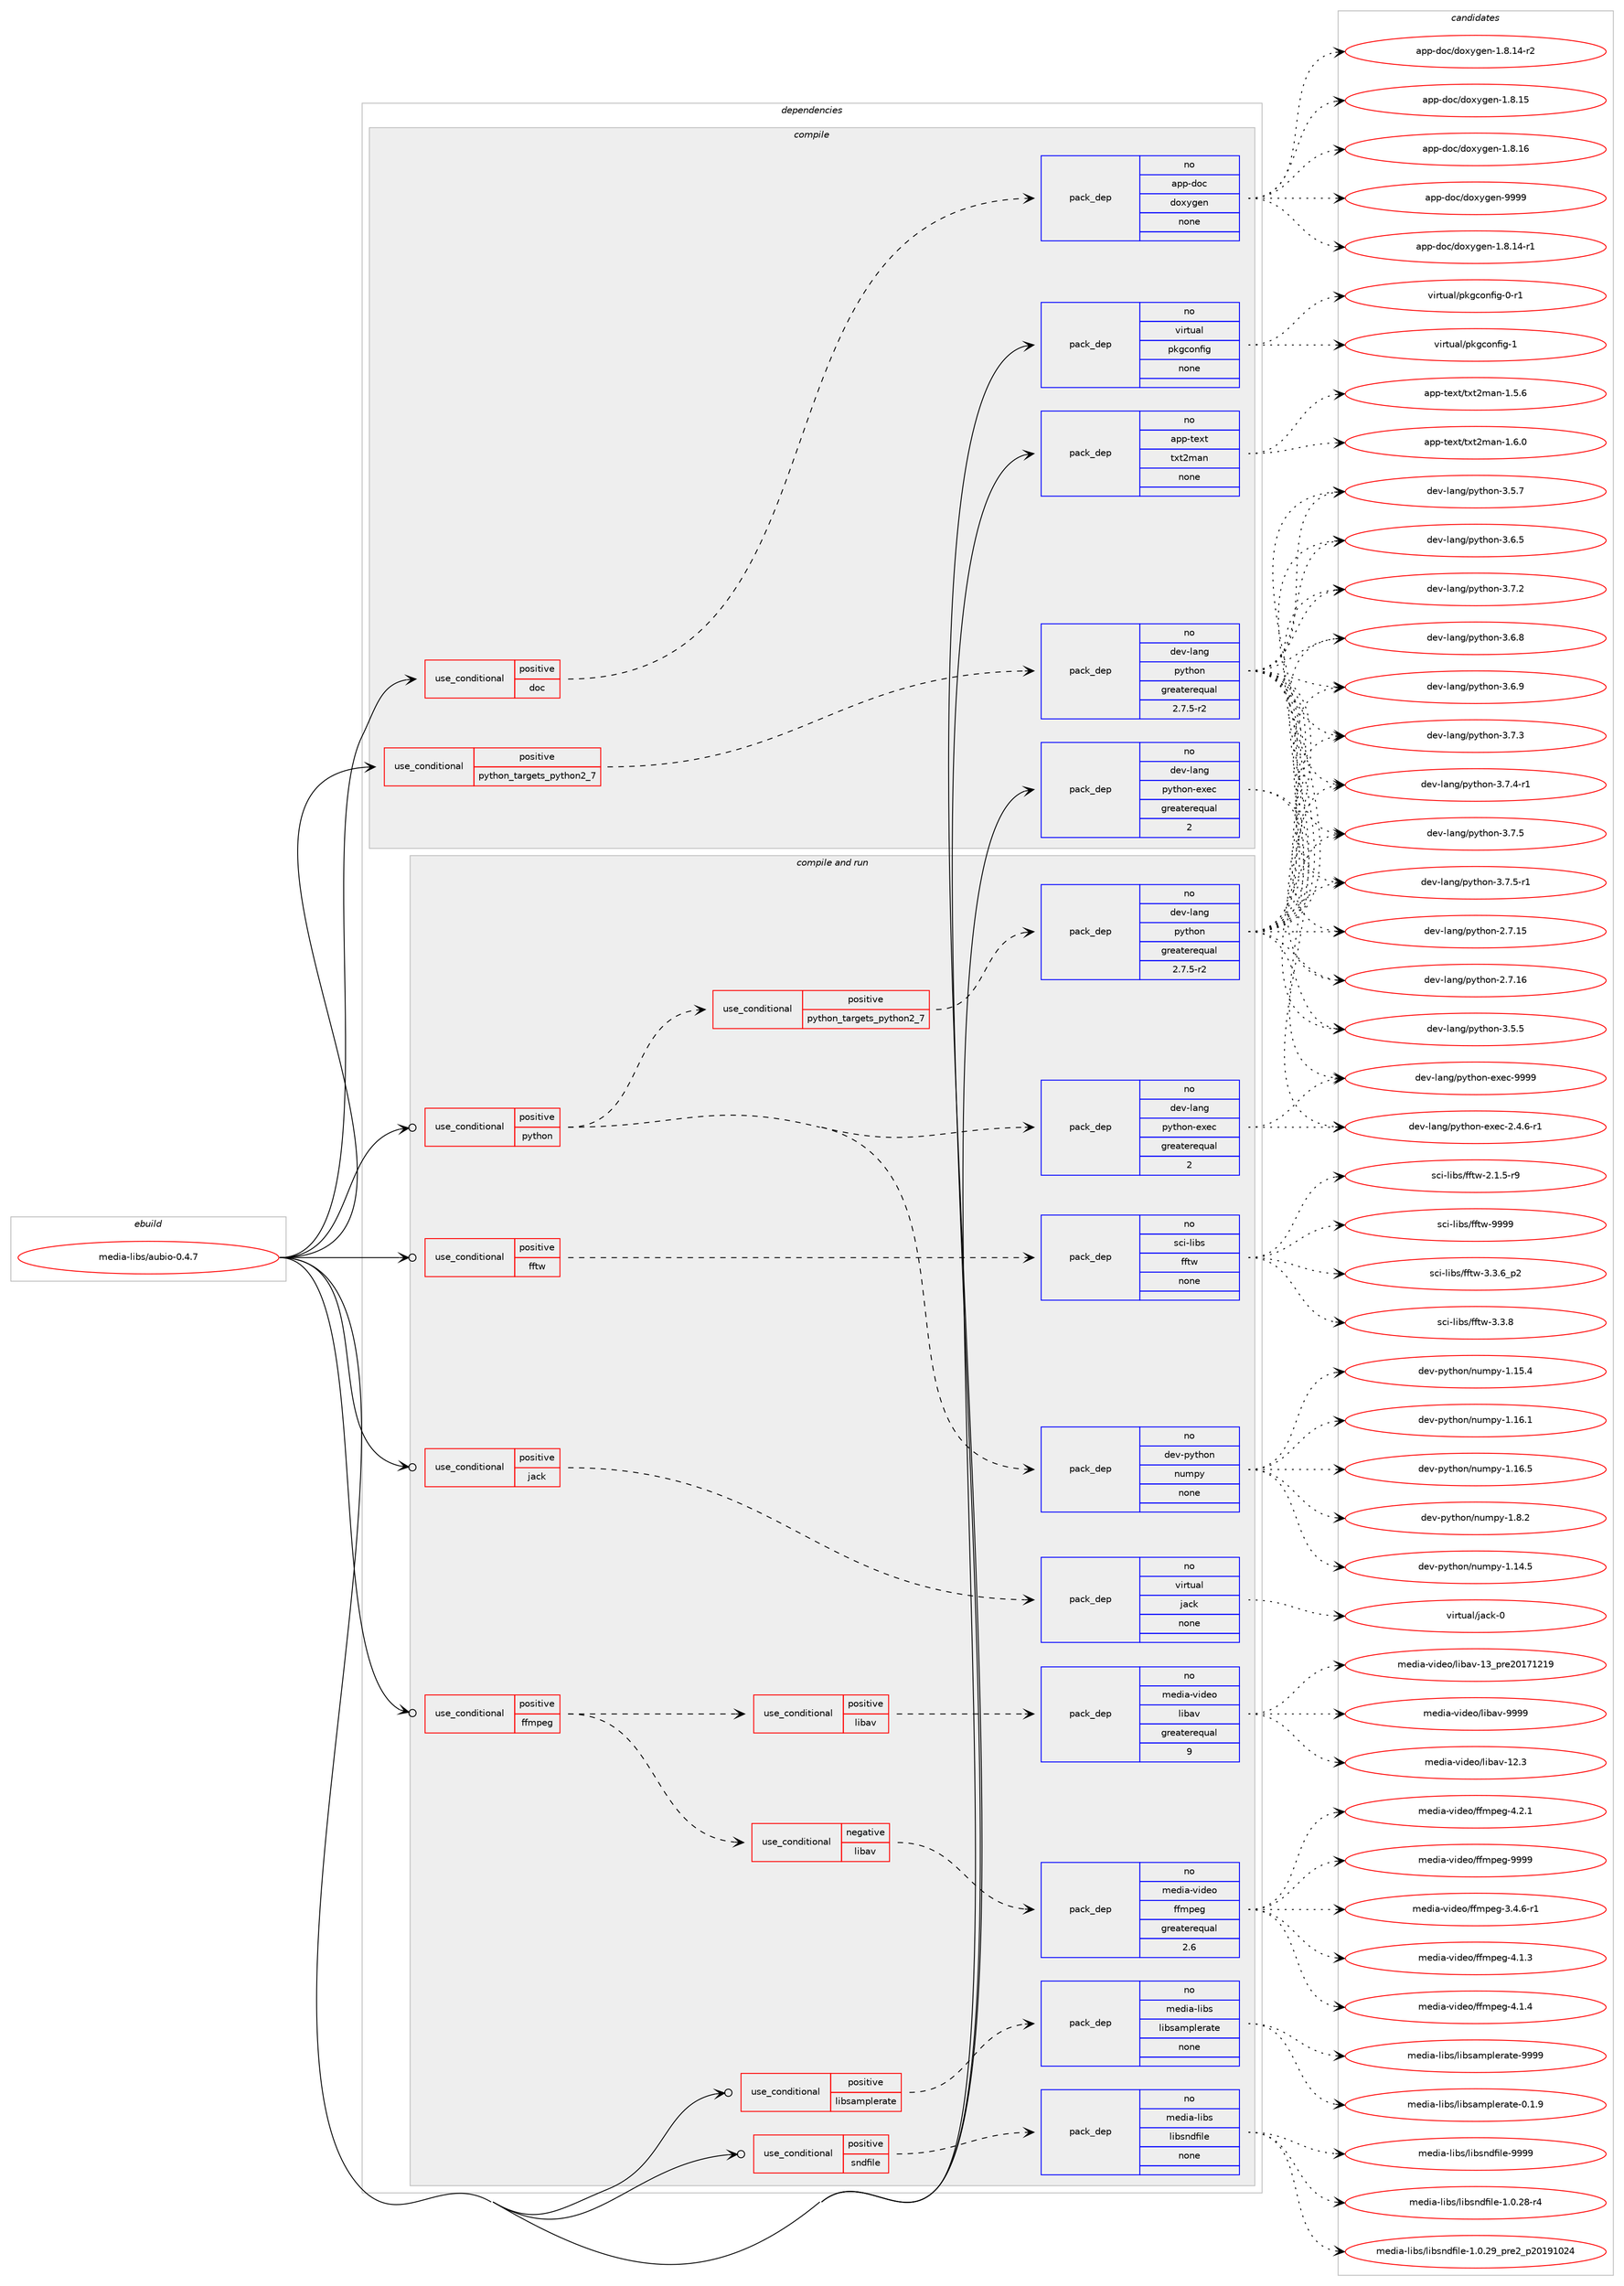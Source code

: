 digraph prolog {

# *************
# Graph options
# *************

newrank=true;
concentrate=true;
compound=true;
graph [rankdir=LR,fontname=Helvetica,fontsize=10,ranksep=1.5];#, ranksep=2.5, nodesep=0.2];
edge  [arrowhead=vee];
node  [fontname=Helvetica,fontsize=10];

# **********
# The ebuild
# **********

subgraph cluster_leftcol {
color=gray;
rank=same;
label=<<i>ebuild</i>>;
id [label="media-libs/aubio-0.4.7", color=red, width=4, href="../media-libs/aubio-0.4.7.svg"];
}

# ****************
# The dependencies
# ****************

subgraph cluster_midcol {
color=gray;
label=<<i>dependencies</i>>;
subgraph cluster_compile {
fillcolor="#eeeeee";
style=filled;
label=<<i>compile</i>>;
subgraph cond190658 {
dependency784294 [label=<<TABLE BORDER="0" CELLBORDER="1" CELLSPACING="0" CELLPADDING="4"><TR><TD ROWSPAN="3" CELLPADDING="10">use_conditional</TD></TR><TR><TD>positive</TD></TR><TR><TD>doc</TD></TR></TABLE>>, shape=none, color=red];
subgraph pack580028 {
dependency784295 [label=<<TABLE BORDER="0" CELLBORDER="1" CELLSPACING="0" CELLPADDING="4" WIDTH="220"><TR><TD ROWSPAN="6" CELLPADDING="30">pack_dep</TD></TR><TR><TD WIDTH="110">no</TD></TR><TR><TD>app-doc</TD></TR><TR><TD>doxygen</TD></TR><TR><TD>none</TD></TR><TR><TD></TD></TR></TABLE>>, shape=none, color=blue];
}
dependency784294:e -> dependency784295:w [weight=20,style="dashed",arrowhead="vee"];
}
id:e -> dependency784294:w [weight=20,style="solid",arrowhead="vee"];
subgraph cond190659 {
dependency784296 [label=<<TABLE BORDER="0" CELLBORDER="1" CELLSPACING="0" CELLPADDING="4"><TR><TD ROWSPAN="3" CELLPADDING="10">use_conditional</TD></TR><TR><TD>positive</TD></TR><TR><TD>python_targets_python2_7</TD></TR></TABLE>>, shape=none, color=red];
subgraph pack580029 {
dependency784297 [label=<<TABLE BORDER="0" CELLBORDER="1" CELLSPACING="0" CELLPADDING="4" WIDTH="220"><TR><TD ROWSPAN="6" CELLPADDING="30">pack_dep</TD></TR><TR><TD WIDTH="110">no</TD></TR><TR><TD>dev-lang</TD></TR><TR><TD>python</TD></TR><TR><TD>greaterequal</TD></TR><TR><TD>2.7.5-r2</TD></TR></TABLE>>, shape=none, color=blue];
}
dependency784296:e -> dependency784297:w [weight=20,style="dashed",arrowhead="vee"];
}
id:e -> dependency784296:w [weight=20,style="solid",arrowhead="vee"];
subgraph pack580030 {
dependency784298 [label=<<TABLE BORDER="0" CELLBORDER="1" CELLSPACING="0" CELLPADDING="4" WIDTH="220"><TR><TD ROWSPAN="6" CELLPADDING="30">pack_dep</TD></TR><TR><TD WIDTH="110">no</TD></TR><TR><TD>app-text</TD></TR><TR><TD>txt2man</TD></TR><TR><TD>none</TD></TR><TR><TD></TD></TR></TABLE>>, shape=none, color=blue];
}
id:e -> dependency784298:w [weight=20,style="solid",arrowhead="vee"];
subgraph pack580031 {
dependency784299 [label=<<TABLE BORDER="0" CELLBORDER="1" CELLSPACING="0" CELLPADDING="4" WIDTH="220"><TR><TD ROWSPAN="6" CELLPADDING="30">pack_dep</TD></TR><TR><TD WIDTH="110">no</TD></TR><TR><TD>dev-lang</TD></TR><TR><TD>python-exec</TD></TR><TR><TD>greaterequal</TD></TR><TR><TD>2</TD></TR></TABLE>>, shape=none, color=blue];
}
id:e -> dependency784299:w [weight=20,style="solid",arrowhead="vee"];
subgraph pack580032 {
dependency784300 [label=<<TABLE BORDER="0" CELLBORDER="1" CELLSPACING="0" CELLPADDING="4" WIDTH="220"><TR><TD ROWSPAN="6" CELLPADDING="30">pack_dep</TD></TR><TR><TD WIDTH="110">no</TD></TR><TR><TD>virtual</TD></TR><TR><TD>pkgconfig</TD></TR><TR><TD>none</TD></TR><TR><TD></TD></TR></TABLE>>, shape=none, color=blue];
}
id:e -> dependency784300:w [weight=20,style="solid",arrowhead="vee"];
}
subgraph cluster_compileandrun {
fillcolor="#eeeeee";
style=filled;
label=<<i>compile and run</i>>;
subgraph cond190660 {
dependency784301 [label=<<TABLE BORDER="0" CELLBORDER="1" CELLSPACING="0" CELLPADDING="4"><TR><TD ROWSPAN="3" CELLPADDING="10">use_conditional</TD></TR><TR><TD>positive</TD></TR><TR><TD>ffmpeg</TD></TR></TABLE>>, shape=none, color=red];
subgraph cond190661 {
dependency784302 [label=<<TABLE BORDER="0" CELLBORDER="1" CELLSPACING="0" CELLPADDING="4"><TR><TD ROWSPAN="3" CELLPADDING="10">use_conditional</TD></TR><TR><TD>negative</TD></TR><TR><TD>libav</TD></TR></TABLE>>, shape=none, color=red];
subgraph pack580033 {
dependency784303 [label=<<TABLE BORDER="0" CELLBORDER="1" CELLSPACING="0" CELLPADDING="4" WIDTH="220"><TR><TD ROWSPAN="6" CELLPADDING="30">pack_dep</TD></TR><TR><TD WIDTH="110">no</TD></TR><TR><TD>media-video</TD></TR><TR><TD>ffmpeg</TD></TR><TR><TD>greaterequal</TD></TR><TR><TD>2.6</TD></TR></TABLE>>, shape=none, color=blue];
}
dependency784302:e -> dependency784303:w [weight=20,style="dashed",arrowhead="vee"];
}
dependency784301:e -> dependency784302:w [weight=20,style="dashed",arrowhead="vee"];
subgraph cond190662 {
dependency784304 [label=<<TABLE BORDER="0" CELLBORDER="1" CELLSPACING="0" CELLPADDING="4"><TR><TD ROWSPAN="3" CELLPADDING="10">use_conditional</TD></TR><TR><TD>positive</TD></TR><TR><TD>libav</TD></TR></TABLE>>, shape=none, color=red];
subgraph pack580034 {
dependency784305 [label=<<TABLE BORDER="0" CELLBORDER="1" CELLSPACING="0" CELLPADDING="4" WIDTH="220"><TR><TD ROWSPAN="6" CELLPADDING="30">pack_dep</TD></TR><TR><TD WIDTH="110">no</TD></TR><TR><TD>media-video</TD></TR><TR><TD>libav</TD></TR><TR><TD>greaterequal</TD></TR><TR><TD>9</TD></TR></TABLE>>, shape=none, color=blue];
}
dependency784304:e -> dependency784305:w [weight=20,style="dashed",arrowhead="vee"];
}
dependency784301:e -> dependency784304:w [weight=20,style="dashed",arrowhead="vee"];
}
id:e -> dependency784301:w [weight=20,style="solid",arrowhead="odotvee"];
subgraph cond190663 {
dependency784306 [label=<<TABLE BORDER="0" CELLBORDER="1" CELLSPACING="0" CELLPADDING="4"><TR><TD ROWSPAN="3" CELLPADDING="10">use_conditional</TD></TR><TR><TD>positive</TD></TR><TR><TD>fftw</TD></TR></TABLE>>, shape=none, color=red];
subgraph pack580035 {
dependency784307 [label=<<TABLE BORDER="0" CELLBORDER="1" CELLSPACING="0" CELLPADDING="4" WIDTH="220"><TR><TD ROWSPAN="6" CELLPADDING="30">pack_dep</TD></TR><TR><TD WIDTH="110">no</TD></TR><TR><TD>sci-libs</TD></TR><TR><TD>fftw</TD></TR><TR><TD>none</TD></TR><TR><TD></TD></TR></TABLE>>, shape=none, color=blue];
}
dependency784306:e -> dependency784307:w [weight=20,style="dashed",arrowhead="vee"];
}
id:e -> dependency784306:w [weight=20,style="solid",arrowhead="odotvee"];
subgraph cond190664 {
dependency784308 [label=<<TABLE BORDER="0" CELLBORDER="1" CELLSPACING="0" CELLPADDING="4"><TR><TD ROWSPAN="3" CELLPADDING="10">use_conditional</TD></TR><TR><TD>positive</TD></TR><TR><TD>jack</TD></TR></TABLE>>, shape=none, color=red];
subgraph pack580036 {
dependency784309 [label=<<TABLE BORDER="0" CELLBORDER="1" CELLSPACING="0" CELLPADDING="4" WIDTH="220"><TR><TD ROWSPAN="6" CELLPADDING="30">pack_dep</TD></TR><TR><TD WIDTH="110">no</TD></TR><TR><TD>virtual</TD></TR><TR><TD>jack</TD></TR><TR><TD>none</TD></TR><TR><TD></TD></TR></TABLE>>, shape=none, color=blue];
}
dependency784308:e -> dependency784309:w [weight=20,style="dashed",arrowhead="vee"];
}
id:e -> dependency784308:w [weight=20,style="solid",arrowhead="odotvee"];
subgraph cond190665 {
dependency784310 [label=<<TABLE BORDER="0" CELLBORDER="1" CELLSPACING="0" CELLPADDING="4"><TR><TD ROWSPAN="3" CELLPADDING="10">use_conditional</TD></TR><TR><TD>positive</TD></TR><TR><TD>libsamplerate</TD></TR></TABLE>>, shape=none, color=red];
subgraph pack580037 {
dependency784311 [label=<<TABLE BORDER="0" CELLBORDER="1" CELLSPACING="0" CELLPADDING="4" WIDTH="220"><TR><TD ROWSPAN="6" CELLPADDING="30">pack_dep</TD></TR><TR><TD WIDTH="110">no</TD></TR><TR><TD>media-libs</TD></TR><TR><TD>libsamplerate</TD></TR><TR><TD>none</TD></TR><TR><TD></TD></TR></TABLE>>, shape=none, color=blue];
}
dependency784310:e -> dependency784311:w [weight=20,style="dashed",arrowhead="vee"];
}
id:e -> dependency784310:w [weight=20,style="solid",arrowhead="odotvee"];
subgraph cond190666 {
dependency784312 [label=<<TABLE BORDER="0" CELLBORDER="1" CELLSPACING="0" CELLPADDING="4"><TR><TD ROWSPAN="3" CELLPADDING="10">use_conditional</TD></TR><TR><TD>positive</TD></TR><TR><TD>python</TD></TR></TABLE>>, shape=none, color=red];
subgraph cond190667 {
dependency784313 [label=<<TABLE BORDER="0" CELLBORDER="1" CELLSPACING="0" CELLPADDING="4"><TR><TD ROWSPAN="3" CELLPADDING="10">use_conditional</TD></TR><TR><TD>positive</TD></TR><TR><TD>python_targets_python2_7</TD></TR></TABLE>>, shape=none, color=red];
subgraph pack580038 {
dependency784314 [label=<<TABLE BORDER="0" CELLBORDER="1" CELLSPACING="0" CELLPADDING="4" WIDTH="220"><TR><TD ROWSPAN="6" CELLPADDING="30">pack_dep</TD></TR><TR><TD WIDTH="110">no</TD></TR><TR><TD>dev-lang</TD></TR><TR><TD>python</TD></TR><TR><TD>greaterequal</TD></TR><TR><TD>2.7.5-r2</TD></TR></TABLE>>, shape=none, color=blue];
}
dependency784313:e -> dependency784314:w [weight=20,style="dashed",arrowhead="vee"];
}
dependency784312:e -> dependency784313:w [weight=20,style="dashed",arrowhead="vee"];
subgraph pack580039 {
dependency784315 [label=<<TABLE BORDER="0" CELLBORDER="1" CELLSPACING="0" CELLPADDING="4" WIDTH="220"><TR><TD ROWSPAN="6" CELLPADDING="30">pack_dep</TD></TR><TR><TD WIDTH="110">no</TD></TR><TR><TD>dev-lang</TD></TR><TR><TD>python-exec</TD></TR><TR><TD>greaterequal</TD></TR><TR><TD>2</TD></TR></TABLE>>, shape=none, color=blue];
}
dependency784312:e -> dependency784315:w [weight=20,style="dashed",arrowhead="vee"];
subgraph pack580040 {
dependency784316 [label=<<TABLE BORDER="0" CELLBORDER="1" CELLSPACING="0" CELLPADDING="4" WIDTH="220"><TR><TD ROWSPAN="6" CELLPADDING="30">pack_dep</TD></TR><TR><TD WIDTH="110">no</TD></TR><TR><TD>dev-python</TD></TR><TR><TD>numpy</TD></TR><TR><TD>none</TD></TR><TR><TD></TD></TR></TABLE>>, shape=none, color=blue];
}
dependency784312:e -> dependency784316:w [weight=20,style="dashed",arrowhead="vee"];
}
id:e -> dependency784312:w [weight=20,style="solid",arrowhead="odotvee"];
subgraph cond190668 {
dependency784317 [label=<<TABLE BORDER="0" CELLBORDER="1" CELLSPACING="0" CELLPADDING="4"><TR><TD ROWSPAN="3" CELLPADDING="10">use_conditional</TD></TR><TR><TD>positive</TD></TR><TR><TD>sndfile</TD></TR></TABLE>>, shape=none, color=red];
subgraph pack580041 {
dependency784318 [label=<<TABLE BORDER="0" CELLBORDER="1" CELLSPACING="0" CELLPADDING="4" WIDTH="220"><TR><TD ROWSPAN="6" CELLPADDING="30">pack_dep</TD></TR><TR><TD WIDTH="110">no</TD></TR><TR><TD>media-libs</TD></TR><TR><TD>libsndfile</TD></TR><TR><TD>none</TD></TR><TR><TD></TD></TR></TABLE>>, shape=none, color=blue];
}
dependency784317:e -> dependency784318:w [weight=20,style="dashed",arrowhead="vee"];
}
id:e -> dependency784317:w [weight=20,style="solid",arrowhead="odotvee"];
}
subgraph cluster_run {
fillcolor="#eeeeee";
style=filled;
label=<<i>run</i>>;
}
}

# **************
# The candidates
# **************

subgraph cluster_choices {
rank=same;
color=gray;
label=<<i>candidates</i>>;

subgraph choice580028 {
color=black;
nodesep=1;
choice97112112451001119947100111120121103101110454946564649524511449 [label="app-doc/doxygen-1.8.14-r1", color=red, width=4,href="../app-doc/doxygen-1.8.14-r1.svg"];
choice97112112451001119947100111120121103101110454946564649524511450 [label="app-doc/doxygen-1.8.14-r2", color=red, width=4,href="../app-doc/doxygen-1.8.14-r2.svg"];
choice9711211245100111994710011112012110310111045494656464953 [label="app-doc/doxygen-1.8.15", color=red, width=4,href="../app-doc/doxygen-1.8.15.svg"];
choice9711211245100111994710011112012110310111045494656464954 [label="app-doc/doxygen-1.8.16", color=red, width=4,href="../app-doc/doxygen-1.8.16.svg"];
choice971121124510011199471001111201211031011104557575757 [label="app-doc/doxygen-9999", color=red, width=4,href="../app-doc/doxygen-9999.svg"];
dependency784295:e -> choice97112112451001119947100111120121103101110454946564649524511449:w [style=dotted,weight="100"];
dependency784295:e -> choice97112112451001119947100111120121103101110454946564649524511450:w [style=dotted,weight="100"];
dependency784295:e -> choice9711211245100111994710011112012110310111045494656464953:w [style=dotted,weight="100"];
dependency784295:e -> choice9711211245100111994710011112012110310111045494656464954:w [style=dotted,weight="100"];
dependency784295:e -> choice971121124510011199471001111201211031011104557575757:w [style=dotted,weight="100"];
}
subgraph choice580029 {
color=black;
nodesep=1;
choice10010111845108971101034711212111610411111045504655464953 [label="dev-lang/python-2.7.15", color=red, width=4,href="../dev-lang/python-2.7.15.svg"];
choice10010111845108971101034711212111610411111045504655464954 [label="dev-lang/python-2.7.16", color=red, width=4,href="../dev-lang/python-2.7.16.svg"];
choice100101118451089711010347112121116104111110455146534653 [label="dev-lang/python-3.5.5", color=red, width=4,href="../dev-lang/python-3.5.5.svg"];
choice100101118451089711010347112121116104111110455146534655 [label="dev-lang/python-3.5.7", color=red, width=4,href="../dev-lang/python-3.5.7.svg"];
choice100101118451089711010347112121116104111110455146544653 [label="dev-lang/python-3.6.5", color=red, width=4,href="../dev-lang/python-3.6.5.svg"];
choice100101118451089711010347112121116104111110455146544656 [label="dev-lang/python-3.6.8", color=red, width=4,href="../dev-lang/python-3.6.8.svg"];
choice100101118451089711010347112121116104111110455146544657 [label="dev-lang/python-3.6.9", color=red, width=4,href="../dev-lang/python-3.6.9.svg"];
choice100101118451089711010347112121116104111110455146554650 [label="dev-lang/python-3.7.2", color=red, width=4,href="../dev-lang/python-3.7.2.svg"];
choice100101118451089711010347112121116104111110455146554651 [label="dev-lang/python-3.7.3", color=red, width=4,href="../dev-lang/python-3.7.3.svg"];
choice1001011184510897110103471121211161041111104551465546524511449 [label="dev-lang/python-3.7.4-r1", color=red, width=4,href="../dev-lang/python-3.7.4-r1.svg"];
choice100101118451089711010347112121116104111110455146554653 [label="dev-lang/python-3.7.5", color=red, width=4,href="../dev-lang/python-3.7.5.svg"];
choice1001011184510897110103471121211161041111104551465546534511449 [label="dev-lang/python-3.7.5-r1", color=red, width=4,href="../dev-lang/python-3.7.5-r1.svg"];
dependency784297:e -> choice10010111845108971101034711212111610411111045504655464953:w [style=dotted,weight="100"];
dependency784297:e -> choice10010111845108971101034711212111610411111045504655464954:w [style=dotted,weight="100"];
dependency784297:e -> choice100101118451089711010347112121116104111110455146534653:w [style=dotted,weight="100"];
dependency784297:e -> choice100101118451089711010347112121116104111110455146534655:w [style=dotted,weight="100"];
dependency784297:e -> choice100101118451089711010347112121116104111110455146544653:w [style=dotted,weight="100"];
dependency784297:e -> choice100101118451089711010347112121116104111110455146544656:w [style=dotted,weight="100"];
dependency784297:e -> choice100101118451089711010347112121116104111110455146544657:w [style=dotted,weight="100"];
dependency784297:e -> choice100101118451089711010347112121116104111110455146554650:w [style=dotted,weight="100"];
dependency784297:e -> choice100101118451089711010347112121116104111110455146554651:w [style=dotted,weight="100"];
dependency784297:e -> choice1001011184510897110103471121211161041111104551465546524511449:w [style=dotted,weight="100"];
dependency784297:e -> choice100101118451089711010347112121116104111110455146554653:w [style=dotted,weight="100"];
dependency784297:e -> choice1001011184510897110103471121211161041111104551465546534511449:w [style=dotted,weight="100"];
}
subgraph choice580030 {
color=black;
nodesep=1;
choice9711211245116101120116471161201165010997110454946534654 [label="app-text/txt2man-1.5.6", color=red, width=4,href="../app-text/txt2man-1.5.6.svg"];
choice9711211245116101120116471161201165010997110454946544648 [label="app-text/txt2man-1.6.0", color=red, width=4,href="../app-text/txt2man-1.6.0.svg"];
dependency784298:e -> choice9711211245116101120116471161201165010997110454946534654:w [style=dotted,weight="100"];
dependency784298:e -> choice9711211245116101120116471161201165010997110454946544648:w [style=dotted,weight="100"];
}
subgraph choice580031 {
color=black;
nodesep=1;
choice10010111845108971101034711212111610411111045101120101994550465246544511449 [label="dev-lang/python-exec-2.4.6-r1", color=red, width=4,href="../dev-lang/python-exec-2.4.6-r1.svg"];
choice10010111845108971101034711212111610411111045101120101994557575757 [label="dev-lang/python-exec-9999", color=red, width=4,href="../dev-lang/python-exec-9999.svg"];
dependency784299:e -> choice10010111845108971101034711212111610411111045101120101994550465246544511449:w [style=dotted,weight="100"];
dependency784299:e -> choice10010111845108971101034711212111610411111045101120101994557575757:w [style=dotted,weight="100"];
}
subgraph choice580032 {
color=black;
nodesep=1;
choice11810511411611797108471121071039911111010210510345484511449 [label="virtual/pkgconfig-0-r1", color=red, width=4,href="../virtual/pkgconfig-0-r1.svg"];
choice1181051141161179710847112107103991111101021051034549 [label="virtual/pkgconfig-1", color=red, width=4,href="../virtual/pkgconfig-1.svg"];
dependency784300:e -> choice11810511411611797108471121071039911111010210510345484511449:w [style=dotted,weight="100"];
dependency784300:e -> choice1181051141161179710847112107103991111101021051034549:w [style=dotted,weight="100"];
}
subgraph choice580033 {
color=black;
nodesep=1;
choice1091011001059745118105100101111471021021091121011034551465246544511449 [label="media-video/ffmpeg-3.4.6-r1", color=red, width=4,href="../media-video/ffmpeg-3.4.6-r1.svg"];
choice109101100105974511810510010111147102102109112101103455246494651 [label="media-video/ffmpeg-4.1.3", color=red, width=4,href="../media-video/ffmpeg-4.1.3.svg"];
choice109101100105974511810510010111147102102109112101103455246494652 [label="media-video/ffmpeg-4.1.4", color=red, width=4,href="../media-video/ffmpeg-4.1.4.svg"];
choice109101100105974511810510010111147102102109112101103455246504649 [label="media-video/ffmpeg-4.2.1", color=red, width=4,href="../media-video/ffmpeg-4.2.1.svg"];
choice1091011001059745118105100101111471021021091121011034557575757 [label="media-video/ffmpeg-9999", color=red, width=4,href="../media-video/ffmpeg-9999.svg"];
dependency784303:e -> choice1091011001059745118105100101111471021021091121011034551465246544511449:w [style=dotted,weight="100"];
dependency784303:e -> choice109101100105974511810510010111147102102109112101103455246494651:w [style=dotted,weight="100"];
dependency784303:e -> choice109101100105974511810510010111147102102109112101103455246494652:w [style=dotted,weight="100"];
dependency784303:e -> choice109101100105974511810510010111147102102109112101103455246504649:w [style=dotted,weight="100"];
dependency784303:e -> choice1091011001059745118105100101111471021021091121011034557575757:w [style=dotted,weight="100"];
}
subgraph choice580034 {
color=black;
nodesep=1;
choice10910110010597451181051001011114710810598971184549504651 [label="media-video/libav-12.3", color=red, width=4,href="../media-video/libav-12.3.svg"];
choice1091011001059745118105100101111471081059897118454951951121141015048495549504957 [label="media-video/libav-13_pre20171219", color=red, width=4,href="../media-video/libav-13_pre20171219.svg"];
choice10910110010597451181051001011114710810598971184557575757 [label="media-video/libav-9999", color=red, width=4,href="../media-video/libav-9999.svg"];
dependency784305:e -> choice10910110010597451181051001011114710810598971184549504651:w [style=dotted,weight="100"];
dependency784305:e -> choice1091011001059745118105100101111471081059897118454951951121141015048495549504957:w [style=dotted,weight="100"];
dependency784305:e -> choice10910110010597451181051001011114710810598971184557575757:w [style=dotted,weight="100"];
}
subgraph choice580035 {
color=black;
nodesep=1;
choice115991054510810598115471021021161194550464946534511457 [label="sci-libs/fftw-2.1.5-r9", color=red, width=4,href="../sci-libs/fftw-2.1.5-r9.svg"];
choice115991054510810598115471021021161194551465146549511250 [label="sci-libs/fftw-3.3.6_p2", color=red, width=4,href="../sci-libs/fftw-3.3.6_p2.svg"];
choice11599105451081059811547102102116119455146514656 [label="sci-libs/fftw-3.3.8", color=red, width=4,href="../sci-libs/fftw-3.3.8.svg"];
choice115991054510810598115471021021161194557575757 [label="sci-libs/fftw-9999", color=red, width=4,href="../sci-libs/fftw-9999.svg"];
dependency784307:e -> choice115991054510810598115471021021161194550464946534511457:w [style=dotted,weight="100"];
dependency784307:e -> choice115991054510810598115471021021161194551465146549511250:w [style=dotted,weight="100"];
dependency784307:e -> choice11599105451081059811547102102116119455146514656:w [style=dotted,weight="100"];
dependency784307:e -> choice115991054510810598115471021021161194557575757:w [style=dotted,weight="100"];
}
subgraph choice580036 {
color=black;
nodesep=1;
choice118105114116117971084710697991074548 [label="virtual/jack-0", color=red, width=4,href="../virtual/jack-0.svg"];
dependency784309:e -> choice118105114116117971084710697991074548:w [style=dotted,weight="100"];
}
subgraph choice580037 {
color=black;
nodesep=1;
choice10910110010597451081059811547108105981159710911210810111497116101454846494657 [label="media-libs/libsamplerate-0.1.9", color=red, width=4,href="../media-libs/libsamplerate-0.1.9.svg"];
choice109101100105974510810598115471081059811597109112108101114971161014557575757 [label="media-libs/libsamplerate-9999", color=red, width=4,href="../media-libs/libsamplerate-9999.svg"];
dependency784311:e -> choice10910110010597451081059811547108105981159710911210810111497116101454846494657:w [style=dotted,weight="100"];
dependency784311:e -> choice109101100105974510810598115471081059811597109112108101114971161014557575757:w [style=dotted,weight="100"];
}
subgraph choice580038 {
color=black;
nodesep=1;
choice10010111845108971101034711212111610411111045504655464953 [label="dev-lang/python-2.7.15", color=red, width=4,href="../dev-lang/python-2.7.15.svg"];
choice10010111845108971101034711212111610411111045504655464954 [label="dev-lang/python-2.7.16", color=red, width=4,href="../dev-lang/python-2.7.16.svg"];
choice100101118451089711010347112121116104111110455146534653 [label="dev-lang/python-3.5.5", color=red, width=4,href="../dev-lang/python-3.5.5.svg"];
choice100101118451089711010347112121116104111110455146534655 [label="dev-lang/python-3.5.7", color=red, width=4,href="../dev-lang/python-3.5.7.svg"];
choice100101118451089711010347112121116104111110455146544653 [label="dev-lang/python-3.6.5", color=red, width=4,href="../dev-lang/python-3.6.5.svg"];
choice100101118451089711010347112121116104111110455146544656 [label="dev-lang/python-3.6.8", color=red, width=4,href="../dev-lang/python-3.6.8.svg"];
choice100101118451089711010347112121116104111110455146544657 [label="dev-lang/python-3.6.9", color=red, width=4,href="../dev-lang/python-3.6.9.svg"];
choice100101118451089711010347112121116104111110455146554650 [label="dev-lang/python-3.7.2", color=red, width=4,href="../dev-lang/python-3.7.2.svg"];
choice100101118451089711010347112121116104111110455146554651 [label="dev-lang/python-3.7.3", color=red, width=4,href="../dev-lang/python-3.7.3.svg"];
choice1001011184510897110103471121211161041111104551465546524511449 [label="dev-lang/python-3.7.4-r1", color=red, width=4,href="../dev-lang/python-3.7.4-r1.svg"];
choice100101118451089711010347112121116104111110455146554653 [label="dev-lang/python-3.7.5", color=red, width=4,href="../dev-lang/python-3.7.5.svg"];
choice1001011184510897110103471121211161041111104551465546534511449 [label="dev-lang/python-3.7.5-r1", color=red, width=4,href="../dev-lang/python-3.7.5-r1.svg"];
dependency784314:e -> choice10010111845108971101034711212111610411111045504655464953:w [style=dotted,weight="100"];
dependency784314:e -> choice10010111845108971101034711212111610411111045504655464954:w [style=dotted,weight="100"];
dependency784314:e -> choice100101118451089711010347112121116104111110455146534653:w [style=dotted,weight="100"];
dependency784314:e -> choice100101118451089711010347112121116104111110455146534655:w [style=dotted,weight="100"];
dependency784314:e -> choice100101118451089711010347112121116104111110455146544653:w [style=dotted,weight="100"];
dependency784314:e -> choice100101118451089711010347112121116104111110455146544656:w [style=dotted,weight="100"];
dependency784314:e -> choice100101118451089711010347112121116104111110455146544657:w [style=dotted,weight="100"];
dependency784314:e -> choice100101118451089711010347112121116104111110455146554650:w [style=dotted,weight="100"];
dependency784314:e -> choice100101118451089711010347112121116104111110455146554651:w [style=dotted,weight="100"];
dependency784314:e -> choice1001011184510897110103471121211161041111104551465546524511449:w [style=dotted,weight="100"];
dependency784314:e -> choice100101118451089711010347112121116104111110455146554653:w [style=dotted,weight="100"];
dependency784314:e -> choice1001011184510897110103471121211161041111104551465546534511449:w [style=dotted,weight="100"];
}
subgraph choice580039 {
color=black;
nodesep=1;
choice10010111845108971101034711212111610411111045101120101994550465246544511449 [label="dev-lang/python-exec-2.4.6-r1", color=red, width=4,href="../dev-lang/python-exec-2.4.6-r1.svg"];
choice10010111845108971101034711212111610411111045101120101994557575757 [label="dev-lang/python-exec-9999", color=red, width=4,href="../dev-lang/python-exec-9999.svg"];
dependency784315:e -> choice10010111845108971101034711212111610411111045101120101994550465246544511449:w [style=dotted,weight="100"];
dependency784315:e -> choice10010111845108971101034711212111610411111045101120101994557575757:w [style=dotted,weight="100"];
}
subgraph choice580040 {
color=black;
nodesep=1;
choice100101118451121211161041111104711011710911212145494649524653 [label="dev-python/numpy-1.14.5", color=red, width=4,href="../dev-python/numpy-1.14.5.svg"];
choice100101118451121211161041111104711011710911212145494649534652 [label="dev-python/numpy-1.15.4", color=red, width=4,href="../dev-python/numpy-1.15.4.svg"];
choice100101118451121211161041111104711011710911212145494649544649 [label="dev-python/numpy-1.16.1", color=red, width=4,href="../dev-python/numpy-1.16.1.svg"];
choice100101118451121211161041111104711011710911212145494649544653 [label="dev-python/numpy-1.16.5", color=red, width=4,href="../dev-python/numpy-1.16.5.svg"];
choice1001011184511212111610411111047110117109112121454946564650 [label="dev-python/numpy-1.8.2", color=red, width=4,href="../dev-python/numpy-1.8.2.svg"];
dependency784316:e -> choice100101118451121211161041111104711011710911212145494649524653:w [style=dotted,weight="100"];
dependency784316:e -> choice100101118451121211161041111104711011710911212145494649534652:w [style=dotted,weight="100"];
dependency784316:e -> choice100101118451121211161041111104711011710911212145494649544649:w [style=dotted,weight="100"];
dependency784316:e -> choice100101118451121211161041111104711011710911212145494649544653:w [style=dotted,weight="100"];
dependency784316:e -> choice1001011184511212111610411111047110117109112121454946564650:w [style=dotted,weight="100"];
}
subgraph choice580041 {
color=black;
nodesep=1;
choice1091011001059745108105981154710810598115110100102105108101454946484650564511452 [label="media-libs/libsndfile-1.0.28-r4", color=red, width=4,href="../media-libs/libsndfile-1.0.28-r4.svg"];
choice1091011001059745108105981154710810598115110100102105108101454946484650579511211410150951125048495749485052 [label="media-libs/libsndfile-1.0.29_pre2_p20191024", color=red, width=4,href="../media-libs/libsndfile-1.0.29_pre2_p20191024.svg"];
choice10910110010597451081059811547108105981151101001021051081014557575757 [label="media-libs/libsndfile-9999", color=red, width=4,href="../media-libs/libsndfile-9999.svg"];
dependency784318:e -> choice1091011001059745108105981154710810598115110100102105108101454946484650564511452:w [style=dotted,weight="100"];
dependency784318:e -> choice1091011001059745108105981154710810598115110100102105108101454946484650579511211410150951125048495749485052:w [style=dotted,weight="100"];
dependency784318:e -> choice10910110010597451081059811547108105981151101001021051081014557575757:w [style=dotted,weight="100"];
}
}

}
